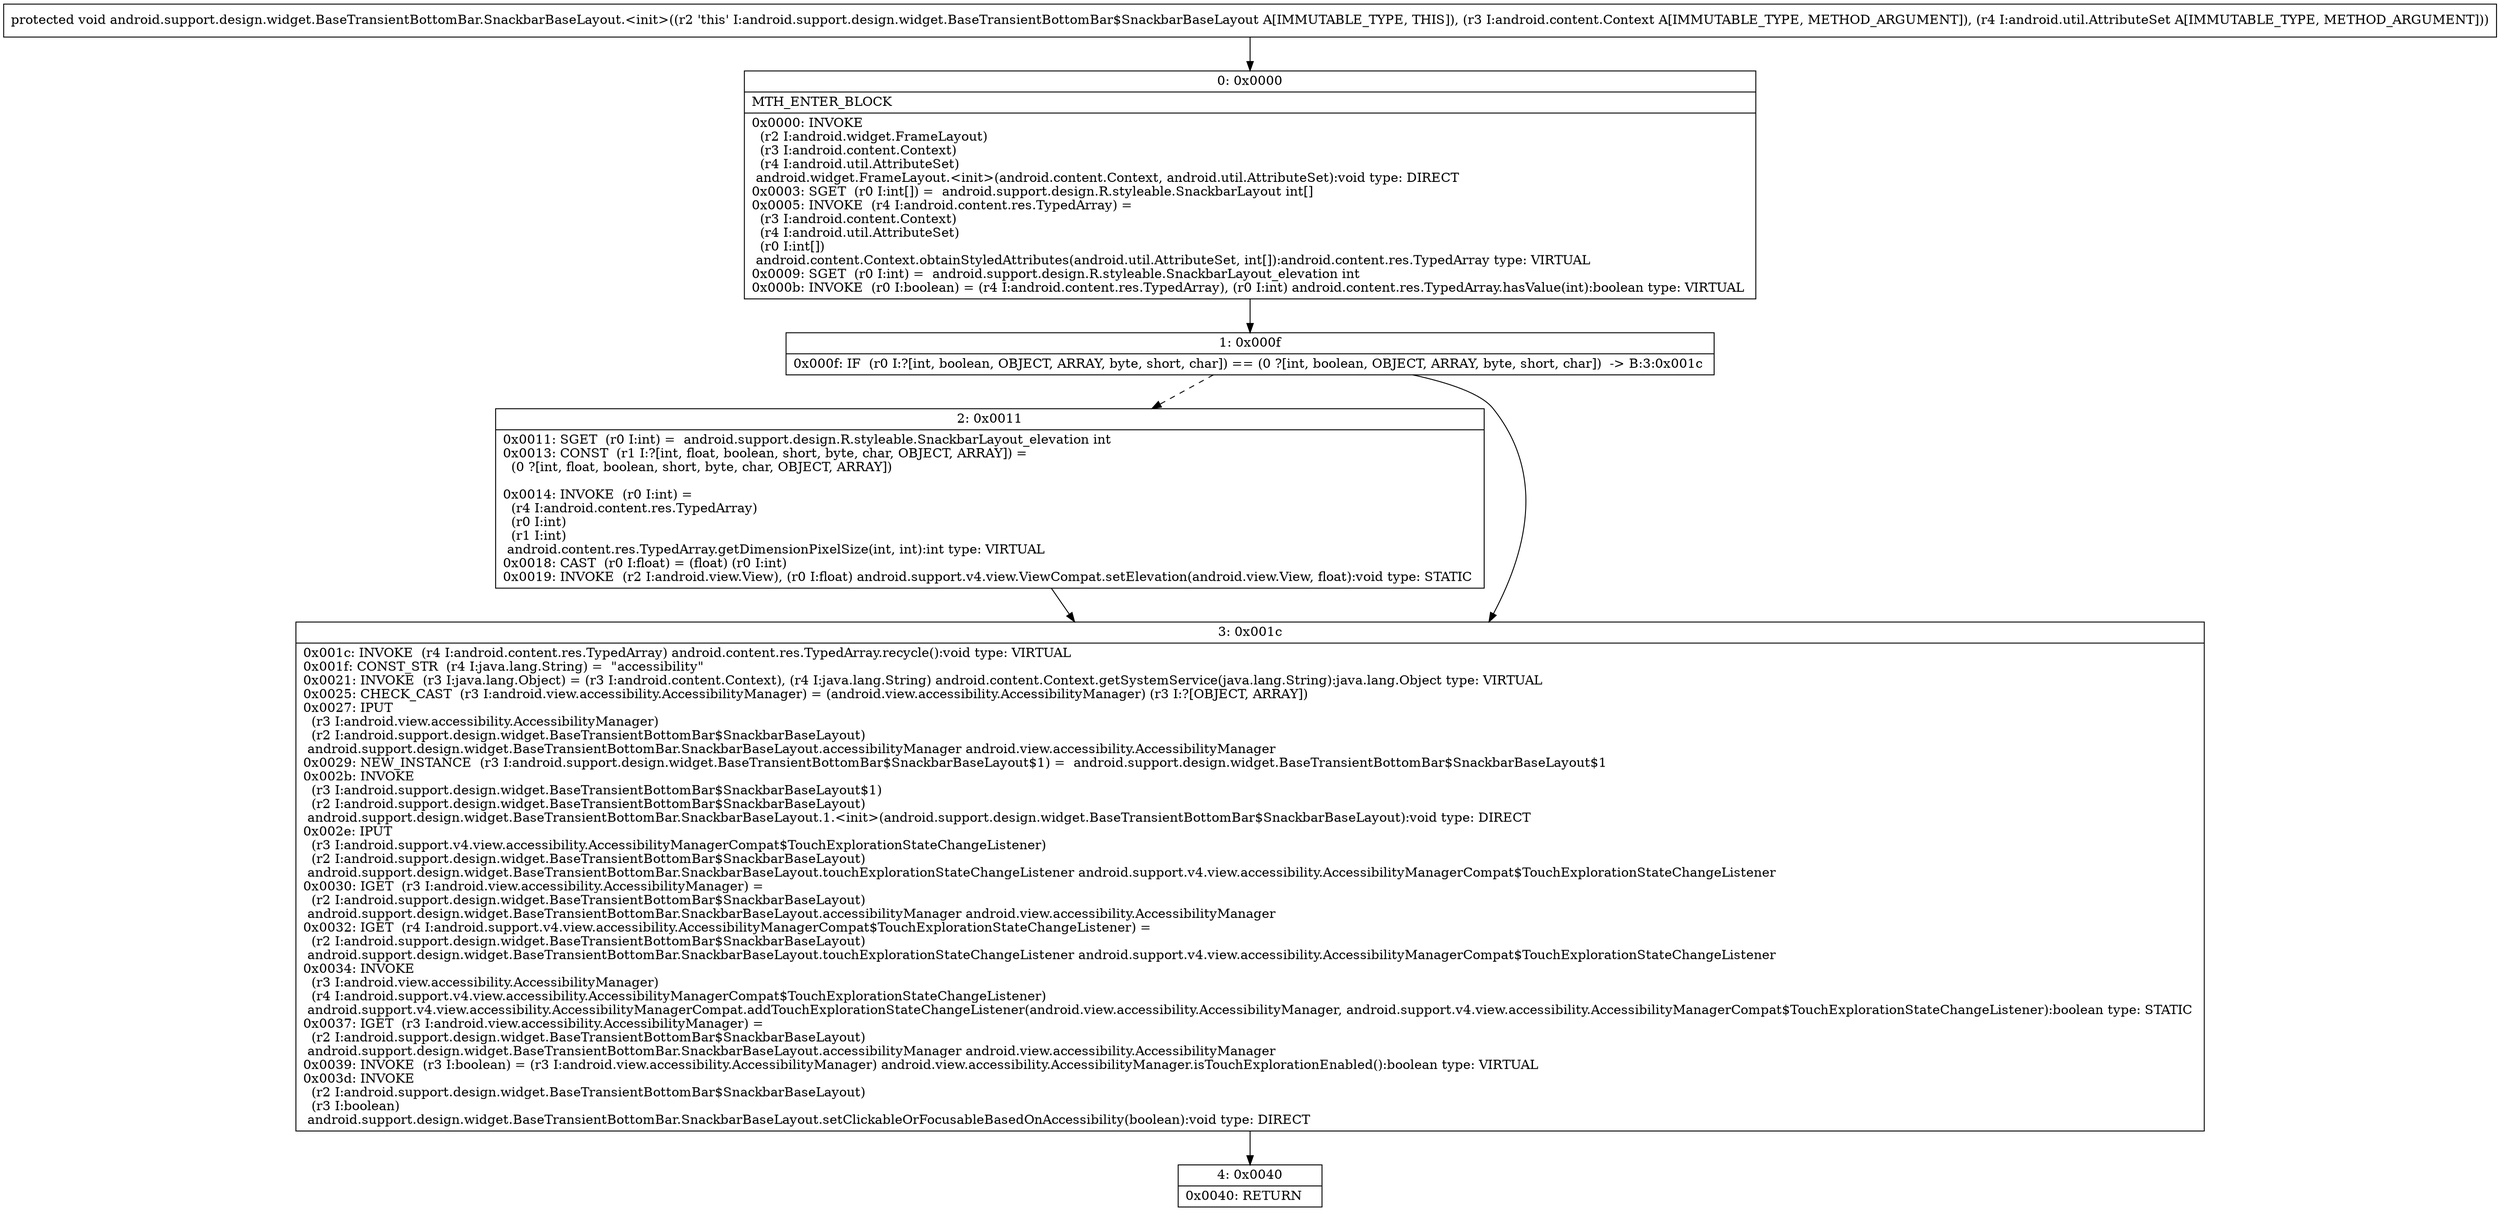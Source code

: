 digraph "CFG forandroid.support.design.widget.BaseTransientBottomBar.SnackbarBaseLayout.\<init\>(Landroid\/content\/Context;Landroid\/util\/AttributeSet;)V" {
Node_0 [shape=record,label="{0\:\ 0x0000|MTH_ENTER_BLOCK\l|0x0000: INVOKE  \l  (r2 I:android.widget.FrameLayout)\l  (r3 I:android.content.Context)\l  (r4 I:android.util.AttributeSet)\l android.widget.FrameLayout.\<init\>(android.content.Context, android.util.AttributeSet):void type: DIRECT \l0x0003: SGET  (r0 I:int[]) =  android.support.design.R.styleable.SnackbarLayout int[] \l0x0005: INVOKE  (r4 I:android.content.res.TypedArray) = \l  (r3 I:android.content.Context)\l  (r4 I:android.util.AttributeSet)\l  (r0 I:int[])\l android.content.Context.obtainStyledAttributes(android.util.AttributeSet, int[]):android.content.res.TypedArray type: VIRTUAL \l0x0009: SGET  (r0 I:int) =  android.support.design.R.styleable.SnackbarLayout_elevation int \l0x000b: INVOKE  (r0 I:boolean) = (r4 I:android.content.res.TypedArray), (r0 I:int) android.content.res.TypedArray.hasValue(int):boolean type: VIRTUAL \l}"];
Node_1 [shape=record,label="{1\:\ 0x000f|0x000f: IF  (r0 I:?[int, boolean, OBJECT, ARRAY, byte, short, char]) == (0 ?[int, boolean, OBJECT, ARRAY, byte, short, char])  \-\> B:3:0x001c \l}"];
Node_2 [shape=record,label="{2\:\ 0x0011|0x0011: SGET  (r0 I:int) =  android.support.design.R.styleable.SnackbarLayout_elevation int \l0x0013: CONST  (r1 I:?[int, float, boolean, short, byte, char, OBJECT, ARRAY]) = \l  (0 ?[int, float, boolean, short, byte, char, OBJECT, ARRAY])\l \l0x0014: INVOKE  (r0 I:int) = \l  (r4 I:android.content.res.TypedArray)\l  (r0 I:int)\l  (r1 I:int)\l android.content.res.TypedArray.getDimensionPixelSize(int, int):int type: VIRTUAL \l0x0018: CAST  (r0 I:float) = (float) (r0 I:int) \l0x0019: INVOKE  (r2 I:android.view.View), (r0 I:float) android.support.v4.view.ViewCompat.setElevation(android.view.View, float):void type: STATIC \l}"];
Node_3 [shape=record,label="{3\:\ 0x001c|0x001c: INVOKE  (r4 I:android.content.res.TypedArray) android.content.res.TypedArray.recycle():void type: VIRTUAL \l0x001f: CONST_STR  (r4 I:java.lang.String) =  \"accessibility\" \l0x0021: INVOKE  (r3 I:java.lang.Object) = (r3 I:android.content.Context), (r4 I:java.lang.String) android.content.Context.getSystemService(java.lang.String):java.lang.Object type: VIRTUAL \l0x0025: CHECK_CAST  (r3 I:android.view.accessibility.AccessibilityManager) = (android.view.accessibility.AccessibilityManager) (r3 I:?[OBJECT, ARRAY]) \l0x0027: IPUT  \l  (r3 I:android.view.accessibility.AccessibilityManager)\l  (r2 I:android.support.design.widget.BaseTransientBottomBar$SnackbarBaseLayout)\l android.support.design.widget.BaseTransientBottomBar.SnackbarBaseLayout.accessibilityManager android.view.accessibility.AccessibilityManager \l0x0029: NEW_INSTANCE  (r3 I:android.support.design.widget.BaseTransientBottomBar$SnackbarBaseLayout$1) =  android.support.design.widget.BaseTransientBottomBar$SnackbarBaseLayout$1 \l0x002b: INVOKE  \l  (r3 I:android.support.design.widget.BaseTransientBottomBar$SnackbarBaseLayout$1)\l  (r2 I:android.support.design.widget.BaseTransientBottomBar$SnackbarBaseLayout)\l android.support.design.widget.BaseTransientBottomBar.SnackbarBaseLayout.1.\<init\>(android.support.design.widget.BaseTransientBottomBar$SnackbarBaseLayout):void type: DIRECT \l0x002e: IPUT  \l  (r3 I:android.support.v4.view.accessibility.AccessibilityManagerCompat$TouchExplorationStateChangeListener)\l  (r2 I:android.support.design.widget.BaseTransientBottomBar$SnackbarBaseLayout)\l android.support.design.widget.BaseTransientBottomBar.SnackbarBaseLayout.touchExplorationStateChangeListener android.support.v4.view.accessibility.AccessibilityManagerCompat$TouchExplorationStateChangeListener \l0x0030: IGET  (r3 I:android.view.accessibility.AccessibilityManager) = \l  (r2 I:android.support.design.widget.BaseTransientBottomBar$SnackbarBaseLayout)\l android.support.design.widget.BaseTransientBottomBar.SnackbarBaseLayout.accessibilityManager android.view.accessibility.AccessibilityManager \l0x0032: IGET  (r4 I:android.support.v4.view.accessibility.AccessibilityManagerCompat$TouchExplorationStateChangeListener) = \l  (r2 I:android.support.design.widget.BaseTransientBottomBar$SnackbarBaseLayout)\l android.support.design.widget.BaseTransientBottomBar.SnackbarBaseLayout.touchExplorationStateChangeListener android.support.v4.view.accessibility.AccessibilityManagerCompat$TouchExplorationStateChangeListener \l0x0034: INVOKE  \l  (r3 I:android.view.accessibility.AccessibilityManager)\l  (r4 I:android.support.v4.view.accessibility.AccessibilityManagerCompat$TouchExplorationStateChangeListener)\l android.support.v4.view.accessibility.AccessibilityManagerCompat.addTouchExplorationStateChangeListener(android.view.accessibility.AccessibilityManager, android.support.v4.view.accessibility.AccessibilityManagerCompat$TouchExplorationStateChangeListener):boolean type: STATIC \l0x0037: IGET  (r3 I:android.view.accessibility.AccessibilityManager) = \l  (r2 I:android.support.design.widget.BaseTransientBottomBar$SnackbarBaseLayout)\l android.support.design.widget.BaseTransientBottomBar.SnackbarBaseLayout.accessibilityManager android.view.accessibility.AccessibilityManager \l0x0039: INVOKE  (r3 I:boolean) = (r3 I:android.view.accessibility.AccessibilityManager) android.view.accessibility.AccessibilityManager.isTouchExplorationEnabled():boolean type: VIRTUAL \l0x003d: INVOKE  \l  (r2 I:android.support.design.widget.BaseTransientBottomBar$SnackbarBaseLayout)\l  (r3 I:boolean)\l android.support.design.widget.BaseTransientBottomBar.SnackbarBaseLayout.setClickableOrFocusableBasedOnAccessibility(boolean):void type: DIRECT \l}"];
Node_4 [shape=record,label="{4\:\ 0x0040|0x0040: RETURN   \l}"];
MethodNode[shape=record,label="{protected void android.support.design.widget.BaseTransientBottomBar.SnackbarBaseLayout.\<init\>((r2 'this' I:android.support.design.widget.BaseTransientBottomBar$SnackbarBaseLayout A[IMMUTABLE_TYPE, THIS]), (r3 I:android.content.Context A[IMMUTABLE_TYPE, METHOD_ARGUMENT]), (r4 I:android.util.AttributeSet A[IMMUTABLE_TYPE, METHOD_ARGUMENT])) }"];
MethodNode -> Node_0;
Node_0 -> Node_1;
Node_1 -> Node_2[style=dashed];
Node_1 -> Node_3;
Node_2 -> Node_3;
Node_3 -> Node_4;
}

